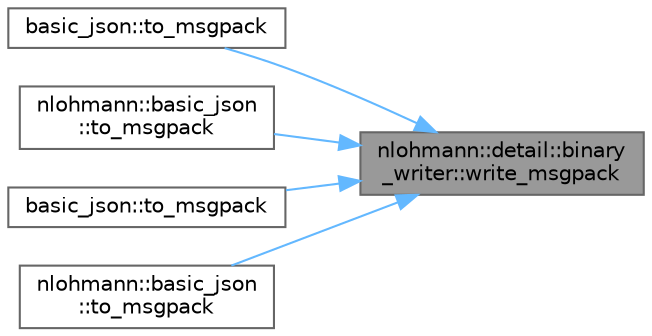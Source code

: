 digraph "nlohmann::detail::binary_writer::write_msgpack"
{
 // LATEX_PDF_SIZE
  bgcolor="transparent";
  edge [fontname=Helvetica,fontsize=10,labelfontname=Helvetica,labelfontsize=10];
  node [fontname=Helvetica,fontsize=10,shape=box,height=0.2,width=0.4];
  rankdir="RL";
  Node1 [id="Node000001",label="nlohmann::detail::binary\l_writer::write_msgpack",height=0.2,width=0.4,color="gray40", fillcolor="grey60", style="filled", fontcolor="black",tooltip=" "];
  Node1 -> Node2 [id="edge1_Node000001_Node000002",dir="back",color="steelblue1",style="solid",tooltip=" "];
  Node2 [id="Node000002",label="basic_json::to_msgpack",height=0.2,width=0.4,color="grey40", fillcolor="white", style="filled",URL="$classbasic__json.html#a51da13ff4e850d4ad1cf23ce4f3b9e4a",tooltip="create a MessagePack serialization of a given JSON value"];
  Node1 -> Node3 [id="edge2_Node000001_Node000003",dir="back",color="steelblue1",style="solid",tooltip=" "];
  Node3 [id="Node000003",label="nlohmann::basic_json\l::to_msgpack",height=0.2,width=0.4,color="grey40", fillcolor="white", style="filled",URL="$classnlohmann_1_1basic__json.html#aca5dc0fca52131f3a634372120abfbe7",tooltip="create a MessagePack serialization of a given JSON value"];
  Node1 -> Node4 [id="edge3_Node000001_Node000004",dir="back",color="steelblue1",style="solid",tooltip=" "];
  Node4 [id="Node000004",label="basic_json::to_msgpack",height=0.2,width=0.4,color="grey40", fillcolor="white", style="filled",URL="$classbasic__json.html#af46fdac62559d4c38e623d99ad7064e9",tooltip="create a MessagePack serialization of a given JSON value"];
  Node1 -> Node5 [id="edge4_Node000001_Node000005",dir="back",color="steelblue1",style="solid",tooltip=" "];
  Node5 [id="Node000005",label="nlohmann::basic_json\l::to_msgpack",height=0.2,width=0.4,color="grey40", fillcolor="white", style="filled",URL="$classnlohmann_1_1basic__json.html#af57f7877fbef9881289fe2c8b31e37e1",tooltip="create a MessagePack serialization of a given JSON value"];
}

